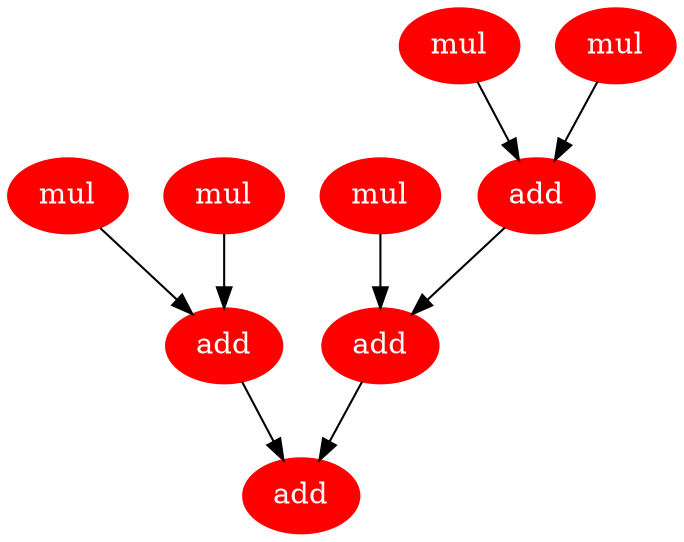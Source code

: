 digraph iir {
    node [fontcolor=white,style=filled,color="160,60,176"];
    01 [label = mul];
    02 [label = mul];
    03 [label = mul];
    04 [label = mul];
    05 [label = mul];
    06 [label = add];
    07 [label = add];
    08 [label = add];
    09 [label = add];
    01 ->  06 [name=16];
    02 ->  06 [name=14];
    03 ->  07 [name=20];
    04 ->  07 [name=24];
    07 ->  08 [name=19];
    08 ->  09 [name=25];
    05 ->  08 [name=17];
    06 ->  09 [name=22];
}
